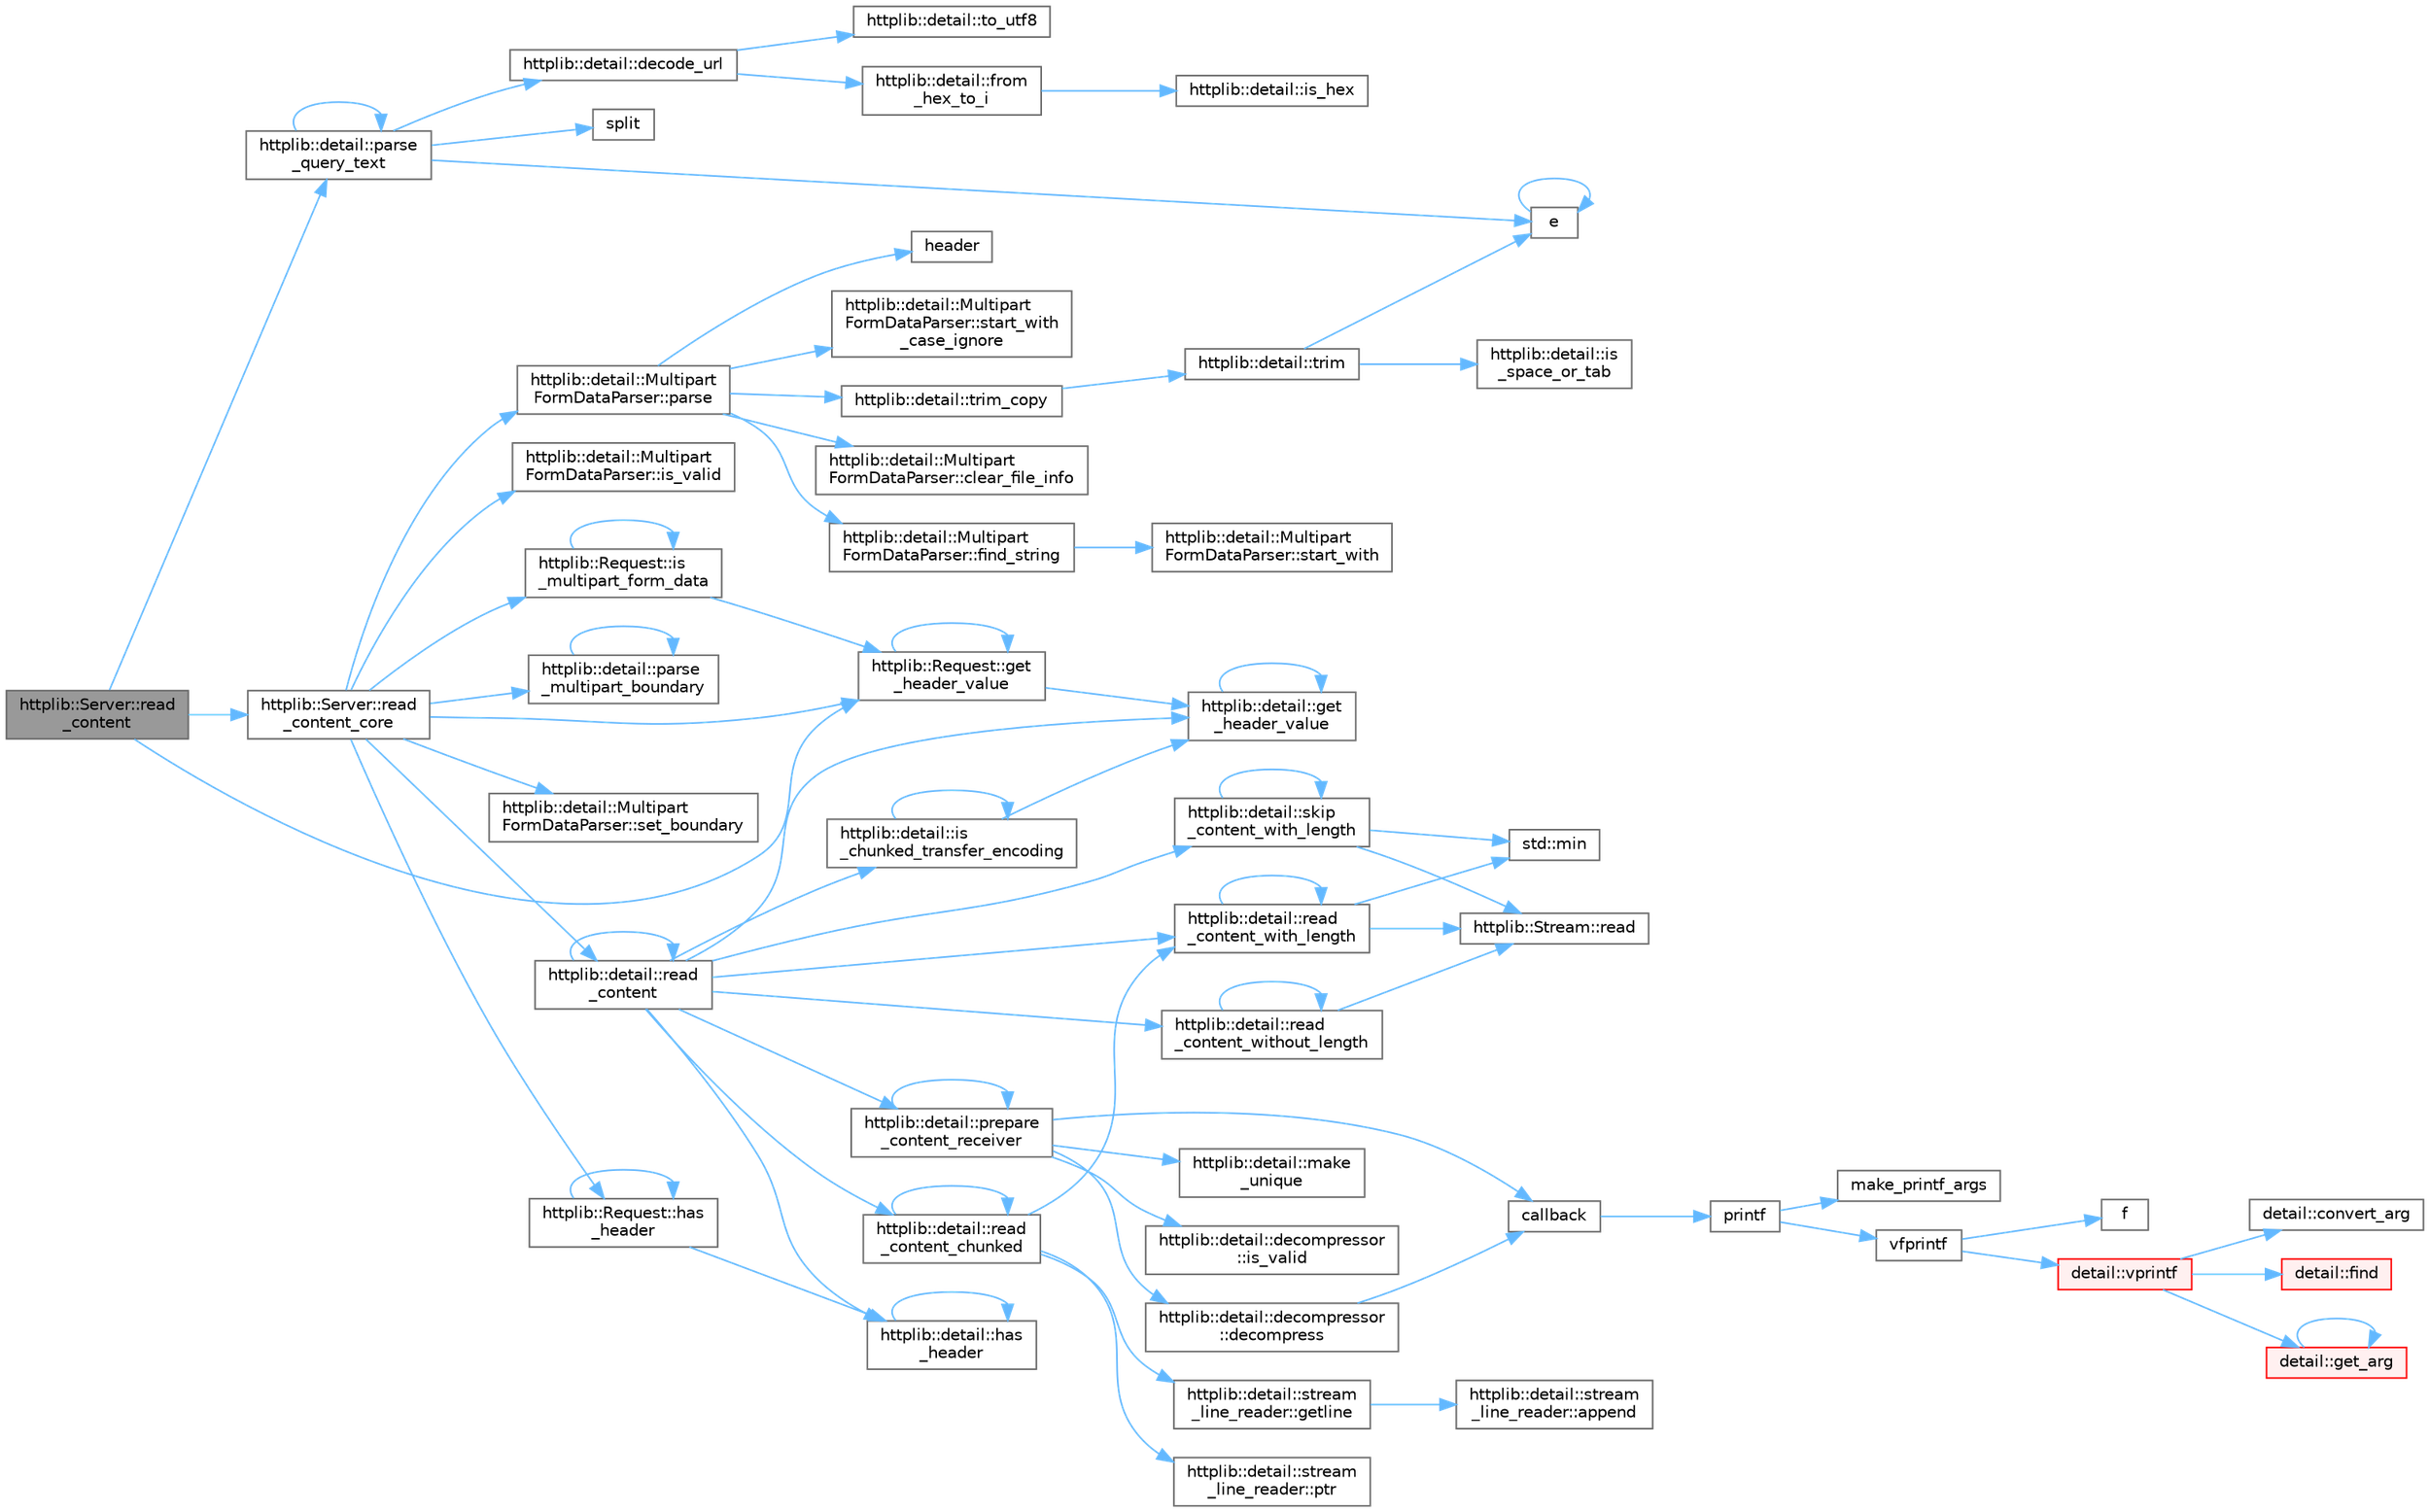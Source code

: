 digraph "httplib::Server::read_content"
{
 // LATEX_PDF_SIZE
  bgcolor="transparent";
  edge [fontname=Helvetica,fontsize=10,labelfontname=Helvetica,labelfontsize=10];
  node [fontname=Helvetica,fontsize=10,shape=box,height=0.2,width=0.4];
  rankdir="LR";
  Node1 [id="Node000001",label="httplib::Server::read\l_content",height=0.2,width=0.4,color="gray40", fillcolor="grey60", style="filled", fontcolor="black",tooltip=" "];
  Node1 -> Node2 [id="edge1_Node000001_Node000002",color="steelblue1",style="solid",tooltip=" "];
  Node2 [id="Node000002",label="httplib::Request::get\l_header_value",height=0.2,width=0.4,color="grey40", fillcolor="white", style="filled",URL="$structhttplib_1_1_request.html#a4b4186433e1375a7be5eedb1a3c12d77",tooltip=" "];
  Node2 -> Node3 [id="edge2_Node000002_Node000003",color="steelblue1",style="solid",tooltip=" "];
  Node3 [id="Node000003",label="httplib::detail::get\l_header_value",height=0.2,width=0.4,color="grey40", fillcolor="white", style="filled",URL="$namespacehttplib_1_1detail.html#aef894f1e166e16c38e91b750b805b619",tooltip=" "];
  Node3 -> Node3 [id="edge3_Node000003_Node000003",color="steelblue1",style="solid",tooltip=" "];
  Node2 -> Node2 [id="edge4_Node000002_Node000002",color="steelblue1",style="solid",tooltip=" "];
  Node1 -> Node4 [id="edge5_Node000001_Node000004",color="steelblue1",style="solid",tooltip=" "];
  Node4 [id="Node000004",label="httplib::detail::parse\l_query_text",height=0.2,width=0.4,color="grey40", fillcolor="white", style="filled",URL="$namespacehttplib_1_1detail.html#acd471412f59b3f94884fcb9e7986a480",tooltip=" "];
  Node4 -> Node5 [id="edge6_Node000004_Node000005",color="steelblue1",style="solid",tooltip=" "];
  Node5 [id="Node000005",label="httplib::detail::decode_url",height=0.2,width=0.4,color="grey40", fillcolor="white", style="filled",URL="$namespacehttplib_1_1detail.html#ad9a33d8ea46a298f605165c2d7a11626",tooltip=" "];
  Node5 -> Node6 [id="edge7_Node000005_Node000006",color="steelblue1",style="solid",tooltip=" "];
  Node6 [id="Node000006",label="httplib::detail::from\l_hex_to_i",height=0.2,width=0.4,color="grey40", fillcolor="white", style="filled",URL="$namespacehttplib_1_1detail.html#a62592aa626f8ab0e3af59e681a28ac1b",tooltip=" "];
  Node6 -> Node7 [id="edge8_Node000006_Node000007",color="steelblue1",style="solid",tooltip=" "];
  Node7 [id="Node000007",label="httplib::detail::is_hex",height=0.2,width=0.4,color="grey40", fillcolor="white", style="filled",URL="$namespacehttplib_1_1detail.html#a4a74a4e9cde826f1a91894f63ddb2d9a",tooltip=" "];
  Node5 -> Node8 [id="edge9_Node000005_Node000008",color="steelblue1",style="solid",tooltip=" "];
  Node8 [id="Node000008",label="httplib::detail::to_utf8",height=0.2,width=0.4,color="grey40", fillcolor="white", style="filled",URL="$namespacehttplib_1_1detail.html#a011d617356300d12aeb93d2dda1560b9",tooltip=" "];
  Node4 -> Node9 [id="edge10_Node000004_Node000009",color="steelblue1",style="solid",tooltip=" "];
  Node9 [id="Node000009",label="e",height=0.2,width=0.4,color="grey40", fillcolor="white", style="filled",URL="$_cwise__array__power__array_8cpp.html#a9cb86ff854760bf91a154f2724a9101d",tooltip=" "];
  Node9 -> Node9 [id="edge11_Node000009_Node000009",color="steelblue1",style="solid",tooltip=" "];
  Node4 -> Node4 [id="edge12_Node000004_Node000004",color="steelblue1",style="solid",tooltip=" "];
  Node4 -> Node10 [id="edge13_Node000004_Node000010",color="steelblue1",style="solid",tooltip=" "];
  Node10 [id="Node000010",label="split",height=0.2,width=0.4,color="grey40", fillcolor="white", style="filled",URL="$dff__run_8cpp.html#a0711bc625a1e6944ca62107b5847365f",tooltip=" "];
  Node1 -> Node11 [id="edge14_Node000001_Node000011",color="steelblue1",style="solid",tooltip=" "];
  Node11 [id="Node000011",label="httplib::Server::read\l_content_core",height=0.2,width=0.4,color="grey40", fillcolor="white", style="filled",URL="$classhttplib_1_1_server.html#a91c510771e49fa5113a23cb8507db25f",tooltip=" "];
  Node11 -> Node2 [id="edge15_Node000011_Node000002",color="steelblue1",style="solid",tooltip=" "];
  Node11 -> Node12 [id="edge16_Node000011_Node000012",color="steelblue1",style="solid",tooltip=" "];
  Node12 [id="Node000012",label="httplib::Request::has\l_header",height=0.2,width=0.4,color="grey40", fillcolor="white", style="filled",URL="$structhttplib_1_1_request.html#ab1d2a38febf2c2a2c408779c39fb60ad",tooltip=" "];
  Node12 -> Node13 [id="edge17_Node000012_Node000013",color="steelblue1",style="solid",tooltip=" "];
  Node13 [id="Node000013",label="httplib::detail::has\l_header",height=0.2,width=0.4,color="grey40", fillcolor="white", style="filled",URL="$namespacehttplib_1_1detail.html#a290756a21ec7646b70a02103cd61d061",tooltip=" "];
  Node13 -> Node13 [id="edge18_Node000013_Node000013",color="steelblue1",style="solid",tooltip=" "];
  Node12 -> Node12 [id="edge19_Node000012_Node000012",color="steelblue1",style="solid",tooltip=" "];
  Node11 -> Node14 [id="edge20_Node000011_Node000014",color="steelblue1",style="solid",tooltip=" "];
  Node14 [id="Node000014",label="httplib::Request::is\l_multipart_form_data",height=0.2,width=0.4,color="grey40", fillcolor="white", style="filled",URL="$structhttplib_1_1_request.html#a9be91099296a3c65ae972cc2bfaf578a",tooltip=" "];
  Node14 -> Node2 [id="edge21_Node000014_Node000002",color="steelblue1",style="solid",tooltip=" "];
  Node14 -> Node14 [id="edge22_Node000014_Node000014",color="steelblue1",style="solid",tooltip=" "];
  Node11 -> Node15 [id="edge23_Node000011_Node000015",color="steelblue1",style="solid",tooltip=" "];
  Node15 [id="Node000015",label="httplib::detail::Multipart\lFormDataParser::is_valid",height=0.2,width=0.4,color="grey40", fillcolor="white", style="filled",URL="$classhttplib_1_1detail_1_1_multipart_form_data_parser.html#a48c95a9bd0a1724cbbee8d1dfda7d7af",tooltip=" "];
  Node11 -> Node16 [id="edge24_Node000011_Node000016",color="steelblue1",style="solid",tooltip=" "];
  Node16 [id="Node000016",label="httplib::detail::Multipart\lFormDataParser::parse",height=0.2,width=0.4,color="grey40", fillcolor="white", style="filled",URL="$classhttplib_1_1detail_1_1_multipart_form_data_parser.html#a07ea9b252463277e35c5a7114ba7e332",tooltip=" "];
  Node16 -> Node17 [id="edge25_Node000016_Node000017",color="steelblue1",style="solid",tooltip=" "];
  Node17 [id="Node000017",label="httplib::detail::Multipart\lFormDataParser::clear_file_info",height=0.2,width=0.4,color="grey40", fillcolor="white", style="filled",URL="$classhttplib_1_1detail_1_1_multipart_form_data_parser.html#ac6d1ed06f7abafc1d33cbe17769a3f17",tooltip=" "];
  Node16 -> Node18 [id="edge26_Node000016_Node000018",color="steelblue1",style="solid",tooltip=" "];
  Node18 [id="Node000018",label="httplib::detail::Multipart\lFormDataParser::find_string",height=0.2,width=0.4,color="grey40", fillcolor="white", style="filled",URL="$classhttplib_1_1detail_1_1_multipart_form_data_parser.html#a50a3f1a8a34c1a812d22e6e0a0331696",tooltip=" "];
  Node18 -> Node19 [id="edge27_Node000018_Node000019",color="steelblue1",style="solid",tooltip=" "];
  Node19 [id="Node000019",label="httplib::detail::Multipart\lFormDataParser::start_with",height=0.2,width=0.4,color="grey40", fillcolor="white", style="filled",URL="$classhttplib_1_1detail_1_1_multipart_form_data_parser.html#a72c9dbac922bce5250c32595b098f567",tooltip=" "];
  Node16 -> Node20 [id="edge28_Node000016_Node000020",color="steelblue1",style="solid",tooltip=" "];
  Node20 [id="Node000020",label="header",height=0.2,width=0.4,color="grey40", fillcolor="white", style="filled",URL="$cblat1_8f.html#a410931b600854e6dd3e253731606117e",tooltip=" "];
  Node16 -> Node21 [id="edge29_Node000016_Node000021",color="steelblue1",style="solid",tooltip=" "];
  Node21 [id="Node000021",label="httplib::detail::Multipart\lFormDataParser::start_with\l_case_ignore",height=0.2,width=0.4,color="grey40", fillcolor="white", style="filled",URL="$classhttplib_1_1detail_1_1_multipart_form_data_parser.html#a62d9f26d19a7a37edc3807079bd04bc7",tooltip=" "];
  Node16 -> Node22 [id="edge30_Node000016_Node000022",color="steelblue1",style="solid",tooltip=" "];
  Node22 [id="Node000022",label="httplib::detail::trim_copy",height=0.2,width=0.4,color="grey40", fillcolor="white", style="filled",URL="$namespacehttplib_1_1detail.html#a43195f9bc4116e2472476caa1c0fc062",tooltip=" "];
  Node22 -> Node23 [id="edge31_Node000022_Node000023",color="steelblue1",style="solid",tooltip=" "];
  Node23 [id="Node000023",label="httplib::detail::trim",height=0.2,width=0.4,color="grey40", fillcolor="white", style="filled",URL="$namespacehttplib_1_1detail.html#aaf2601752b770a3ad3c6fbfc74f9e4cb",tooltip=" "];
  Node23 -> Node9 [id="edge32_Node000023_Node000009",color="steelblue1",style="solid",tooltip=" "];
  Node23 -> Node24 [id="edge33_Node000023_Node000024",color="steelblue1",style="solid",tooltip=" "];
  Node24 [id="Node000024",label="httplib::detail::is\l_space_or_tab",height=0.2,width=0.4,color="grey40", fillcolor="white", style="filled",URL="$namespacehttplib_1_1detail.html#a516825616cd42123cbe974a9f42718aa",tooltip=" "];
  Node11 -> Node25 [id="edge34_Node000011_Node000025",color="steelblue1",style="solid",tooltip=" "];
  Node25 [id="Node000025",label="httplib::detail::parse\l_multipart_boundary",height=0.2,width=0.4,color="grey40", fillcolor="white", style="filled",URL="$namespacehttplib_1_1detail.html#ab575e708f5bc8388244b79a7bb020547",tooltip=" "];
  Node25 -> Node25 [id="edge35_Node000025_Node000025",color="steelblue1",style="solid",tooltip=" "];
  Node11 -> Node26 [id="edge36_Node000011_Node000026",color="steelblue1",style="solid",tooltip=" "];
  Node26 [id="Node000026",label="httplib::detail::read\l_content",height=0.2,width=0.4,color="grey40", fillcolor="white", style="filled",URL="$namespacehttplib_1_1detail.html#a471b40288a374b94e0957ce380ba01dd",tooltip=" "];
  Node26 -> Node3 [id="edge37_Node000026_Node000003",color="steelblue1",style="solid",tooltip=" "];
  Node26 -> Node13 [id="edge38_Node000026_Node000013",color="steelblue1",style="solid",tooltip=" "];
  Node26 -> Node27 [id="edge39_Node000026_Node000027",color="steelblue1",style="solid",tooltip=" "];
  Node27 [id="Node000027",label="httplib::detail::is\l_chunked_transfer_encoding",height=0.2,width=0.4,color="grey40", fillcolor="white", style="filled",URL="$namespacehttplib_1_1detail.html#abd6e246430f90f7881c9475acb026d00",tooltip=" "];
  Node27 -> Node3 [id="edge40_Node000027_Node000003",color="steelblue1",style="solid",tooltip=" "];
  Node27 -> Node27 [id="edge41_Node000027_Node000027",color="steelblue1",style="solid",tooltip=" "];
  Node26 -> Node28 [id="edge42_Node000026_Node000028",color="steelblue1",style="solid",tooltip=" "];
  Node28 [id="Node000028",label="httplib::detail::prepare\l_content_receiver",height=0.2,width=0.4,color="grey40", fillcolor="white", style="filled",URL="$namespacehttplib_1_1detail.html#adde3b6920db2d9d0065c119a8b255b7c",tooltip=" "];
  Node28 -> Node29 [id="edge43_Node000028_Node000029",color="steelblue1",style="solid",tooltip=" "];
  Node29 [id="Node000029",label="callback",height=0.2,width=0.4,color="grey40", fillcolor="white", style="filled",URL="$external_2spine-runtimes_2spine-sfml_2c_2example_2main_8cpp.html#a2f27b7fc84a39cace84d90f62a8d4c8e",tooltip=" "];
  Node29 -> Node30 [id="edge44_Node000029_Node000030",color="steelblue1",style="solid",tooltip=" "];
  Node30 [id="Node000030",label="printf",height=0.2,width=0.4,color="grey40", fillcolor="white", style="filled",URL="$printf_8h.html#aee3ed3a831f25f07e7be3919fff2203a",tooltip=" "];
  Node30 -> Node31 [id="edge45_Node000030_Node000031",color="steelblue1",style="solid",tooltip=" "];
  Node31 [id="Node000031",label="make_printf_args",height=0.2,width=0.4,color="grey40", fillcolor="white", style="filled",URL="$printf_8h.html#a27dcc0efcda04388971dbea3c875f122",tooltip=" "];
  Node30 -> Node32 [id="edge46_Node000030_Node000032",color="steelblue1",style="solid",tooltip=" "];
  Node32 [id="Node000032",label="vfprintf",height=0.2,width=0.4,color="grey40", fillcolor="white", style="filled",URL="$printf_8h.html#abb30aad964fc771fb52cf3ad88649df2",tooltip=" "];
  Node32 -> Node33 [id="edge47_Node000032_Node000033",color="steelblue1",style="solid",tooltip=" "];
  Node33 [id="Node000033",label="f",height=0.2,width=0.4,color="grey40", fillcolor="white", style="filled",URL="$cxx11__tensor__map_8cpp.html#a7f507fea02198f6cb81c86640c7b1a4e",tooltip=" "];
  Node32 -> Node34 [id="edge48_Node000032_Node000034",color="steelblue1",style="solid",tooltip=" "];
  Node34 [id="Node000034",label="detail::vprintf",height=0.2,width=0.4,color="red", fillcolor="#FFF0F0", style="filled",URL="$namespacedetail.html#a1c8c2218e4c822aa8f743fb9c573717f",tooltip=" "];
  Node34 -> Node35 [id="edge49_Node000034_Node000035",color="steelblue1",style="solid",tooltip=" "];
  Node35 [id="Node000035",label="detail::convert_arg",height=0.2,width=0.4,color="grey40", fillcolor="white", style="filled",URL="$namespacedetail.html#a03c11572c9a664266d6925f327dec7f3",tooltip=" "];
  Node34 -> Node36 [id="edge50_Node000034_Node000036",color="steelblue1",style="solid",tooltip=" "];
  Node36 [id="Node000036",label="detail::find",height=0.2,width=0.4,color="red", fillcolor="#FFF0F0", style="filled",URL="$namespacedetail.html#a6b71952fab3dc32f3edb2c3e9811d8d9",tooltip=" "];
  Node34 -> Node38 [id="edge51_Node000034_Node000038",color="steelblue1",style="solid",tooltip=" "];
  Node38 [id="Node000038",label="detail::get_arg",height=0.2,width=0.4,color="red", fillcolor="#FFF0F0", style="filled",URL="$namespacedetail.html#a342ef250e45bd09b2ef666b6fae1c355",tooltip=" "];
  Node38 -> Node38 [id="edge52_Node000038_Node000038",color="steelblue1",style="solid",tooltip=" "];
  Node28 -> Node61 [id="edge53_Node000028_Node000061",color="steelblue1",style="solid",tooltip=" "];
  Node61 [id="Node000061",label="httplib::detail::decompressor\l::decompress",height=0.2,width=0.4,color="grey40", fillcolor="white", style="filled",URL="$classhttplib_1_1detail_1_1decompressor.html#ad4fcf7cd57cd8e0b66e5a4d101fffc2e",tooltip=" "];
  Node61 -> Node29 [id="edge54_Node000061_Node000029",color="steelblue1",style="solid",tooltip=" "];
  Node28 -> Node62 [id="edge55_Node000028_Node000062",color="steelblue1",style="solid",tooltip=" "];
  Node62 [id="Node000062",label="httplib::detail::decompressor\l::is_valid",height=0.2,width=0.4,color="grey40", fillcolor="white", style="filled",URL="$classhttplib_1_1detail_1_1decompressor.html#adf987b42198e8f9fdd555ce9577341ba",tooltip=" "];
  Node28 -> Node63 [id="edge56_Node000028_Node000063",color="steelblue1",style="solid",tooltip=" "];
  Node63 [id="Node000063",label="httplib::detail::make\l_unique",height=0.2,width=0.4,color="grey40", fillcolor="white", style="filled",URL="$namespacehttplib_1_1detail.html#a42a649c4ef0daf44053b0a91621e190d",tooltip=" "];
  Node28 -> Node28 [id="edge57_Node000028_Node000028",color="steelblue1",style="solid",tooltip=" "];
  Node26 -> Node26 [id="edge58_Node000026_Node000026",color="steelblue1",style="solid",tooltip=" "];
  Node26 -> Node64 [id="edge59_Node000026_Node000064",color="steelblue1",style="solid",tooltip=" "];
  Node64 [id="Node000064",label="httplib::detail::read\l_content_chunked",height=0.2,width=0.4,color="grey40", fillcolor="white", style="filled",URL="$namespacehttplib_1_1detail.html#a8ed40b1d1ea6e016a0a95fe5e676262b",tooltip=" "];
  Node64 -> Node65 [id="edge60_Node000064_Node000065",color="steelblue1",style="solid",tooltip=" "];
  Node65 [id="Node000065",label="httplib::detail::stream\l_line_reader::getline",height=0.2,width=0.4,color="grey40", fillcolor="white", style="filled",URL="$classhttplib_1_1detail_1_1stream__line__reader.html#a39b395742e14cc015a448f6ea4143d44",tooltip=" "];
  Node65 -> Node66 [id="edge61_Node000065_Node000066",color="steelblue1",style="solid",tooltip=" "];
  Node66 [id="Node000066",label="httplib::detail::stream\l_line_reader::append",height=0.2,width=0.4,color="grey40", fillcolor="white", style="filled",URL="$classhttplib_1_1detail_1_1stream__line__reader.html#a983947ba51e1523ddd195dddfdd9bd26",tooltip=" "];
  Node64 -> Node67 [id="edge62_Node000064_Node000067",color="steelblue1",style="solid",tooltip=" "];
  Node67 [id="Node000067",label="httplib::detail::stream\l_line_reader::ptr",height=0.2,width=0.4,color="grey40", fillcolor="white", style="filled",URL="$classhttplib_1_1detail_1_1stream__line__reader.html#ac1ea873b6559ff411cb777d2bbdba4cc",tooltip=" "];
  Node64 -> Node64 [id="edge63_Node000064_Node000064",color="steelblue1",style="solid",tooltip=" "];
  Node64 -> Node68 [id="edge64_Node000064_Node000068",color="steelblue1",style="solid",tooltip=" "];
  Node68 [id="Node000068",label="httplib::detail::read\l_content_with_length",height=0.2,width=0.4,color="grey40", fillcolor="white", style="filled",URL="$namespacehttplib_1_1detail.html#abe909e9a9ee7454dbc9bd814f390bdf0",tooltip=" "];
  Node68 -> Node69 [id="edge65_Node000068_Node000069",color="steelblue1",style="solid",tooltip=" "];
  Node69 [id="Node000069",label="std::min",height=0.2,width=0.4,color="grey40", fillcolor="white", style="filled",URL="$namespacestd.html#ac7b9885417769949d76890454b6d072e",tooltip=" "];
  Node68 -> Node70 [id="edge66_Node000068_Node000070",color="steelblue1",style="solid",tooltip=" "];
  Node70 [id="Node000070",label="httplib::Stream::read",height=0.2,width=0.4,color="grey40", fillcolor="white", style="filled",URL="$classhttplib_1_1_stream.html#a58adfc27d0672f6a2f293168757861b2",tooltip=" "];
  Node68 -> Node68 [id="edge67_Node000068_Node000068",color="steelblue1",style="solid",tooltip=" "];
  Node26 -> Node68 [id="edge68_Node000026_Node000068",color="steelblue1",style="solid",tooltip=" "];
  Node26 -> Node71 [id="edge69_Node000026_Node000071",color="steelblue1",style="solid",tooltip=" "];
  Node71 [id="Node000071",label="httplib::detail::read\l_content_without_length",height=0.2,width=0.4,color="grey40", fillcolor="white", style="filled",URL="$namespacehttplib_1_1detail.html#af7dd1efc28cb1936e56c5225b6a183d4",tooltip=" "];
  Node71 -> Node70 [id="edge70_Node000071_Node000070",color="steelblue1",style="solid",tooltip=" "];
  Node71 -> Node71 [id="edge71_Node000071_Node000071",color="steelblue1",style="solid",tooltip=" "];
  Node26 -> Node72 [id="edge72_Node000026_Node000072",color="steelblue1",style="solid",tooltip=" "];
  Node72 [id="Node000072",label="httplib::detail::skip\l_content_with_length",height=0.2,width=0.4,color="grey40", fillcolor="white", style="filled",URL="$namespacehttplib_1_1detail.html#a1a2e37dcda3bd290ec3fe49c6d7b6e95",tooltip=" "];
  Node72 -> Node69 [id="edge73_Node000072_Node000069",color="steelblue1",style="solid",tooltip=" "];
  Node72 -> Node70 [id="edge74_Node000072_Node000070",color="steelblue1",style="solid",tooltip=" "];
  Node72 -> Node72 [id="edge75_Node000072_Node000072",color="steelblue1",style="solid",tooltip=" "];
  Node11 -> Node73 [id="edge76_Node000011_Node000073",color="steelblue1",style="solid",tooltip=" "];
  Node73 [id="Node000073",label="httplib::detail::Multipart\lFormDataParser::set_boundary",height=0.2,width=0.4,color="grey40", fillcolor="white", style="filled",URL="$classhttplib_1_1detail_1_1_multipart_form_data_parser.html#a58af0ae22ba5dcb352365dd3e277b0fe",tooltip=" "];
}
